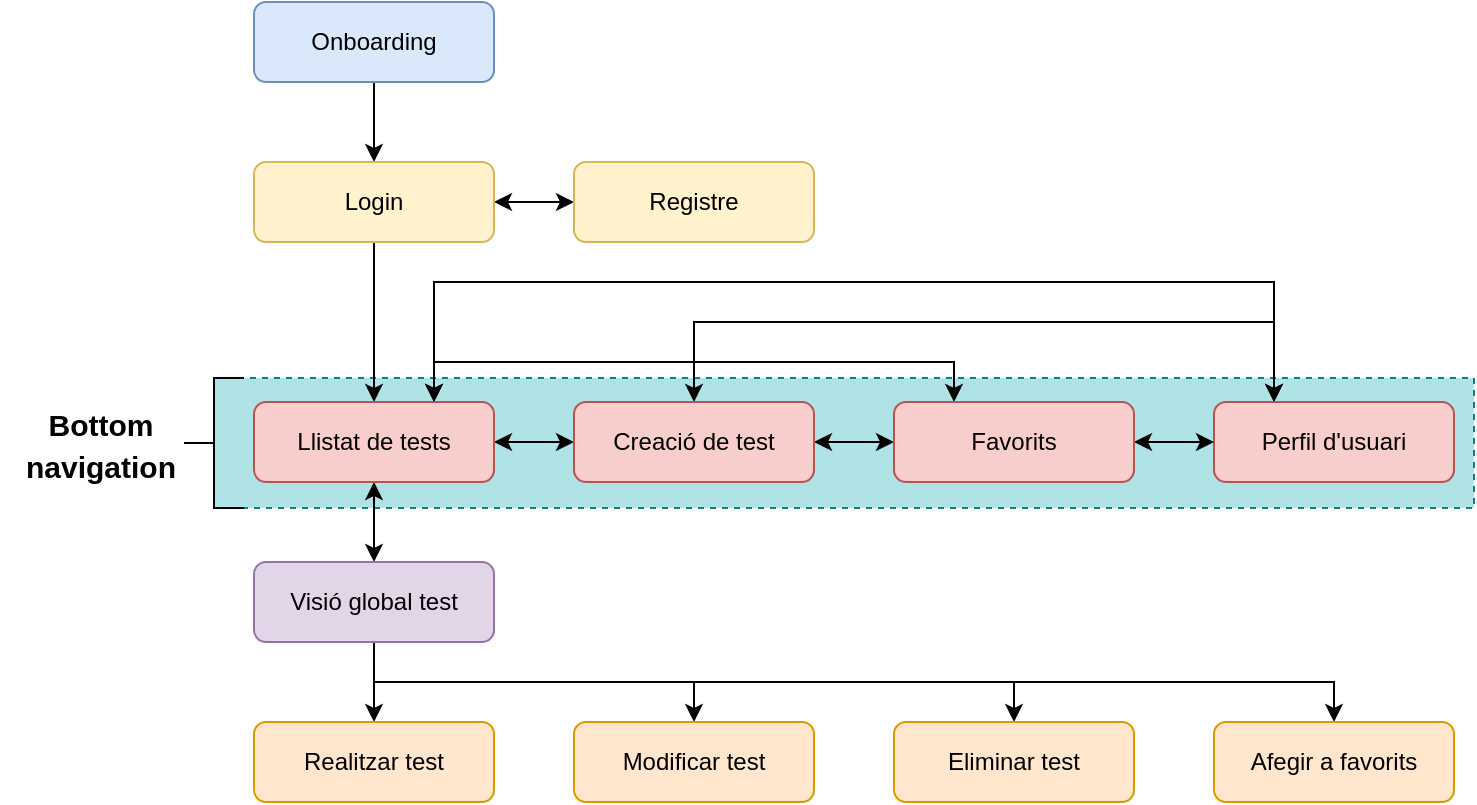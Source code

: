 <mxfile version="24.2.2" type="device">
  <diagram id="C5RBs43oDa-KdzZeNtuy" name="Page-1">
    <mxGraphModel dx="979" dy="576" grid="1" gridSize="10" guides="1" tooltips="1" connect="1" arrows="1" fold="1" page="1" pageScale="1" pageWidth="827" pageHeight="1169" math="0" shadow="0">
      <root>
        <mxCell id="WIyWlLk6GJQsqaUBKTNV-0" />
        <mxCell id="WIyWlLk6GJQsqaUBKTNV-1" parent="WIyWlLk6GJQsqaUBKTNV-0" />
        <mxCell id="H2fp96TTGo0PxpjA9Hzu-35" value="" style="rounded=0;whiteSpace=wrap;html=1;absoluteArcSize=1;arcSize=14;strokeWidth=1;fillColor=#b0e3e6;dashed=1;strokeColor=#0e8088;" vertex="1" parent="WIyWlLk6GJQsqaUBKTNV-1">
          <mxGeometry x="140" y="268" width="630" height="65" as="geometry" />
        </mxCell>
        <mxCell id="H2fp96TTGo0PxpjA9Hzu-3" style="edgeStyle=orthogonalEdgeStyle;rounded=0;orthogonalLoop=1;jettySize=auto;html=1;exitX=0.5;exitY=1;exitDx=0;exitDy=0;entryX=0.5;entryY=0;entryDx=0;entryDy=0;" edge="1" parent="WIyWlLk6GJQsqaUBKTNV-1" source="WIyWlLk6GJQsqaUBKTNV-3" target="H2fp96TTGo0PxpjA9Hzu-0">
          <mxGeometry relative="1" as="geometry" />
        </mxCell>
        <mxCell id="WIyWlLk6GJQsqaUBKTNV-3" value="Onboarding" style="rounded=1;whiteSpace=wrap;html=1;fontSize=12;glass=0;strokeWidth=1;shadow=0;fillColor=#dae8fc;strokeColor=#6c8ebf;" parent="WIyWlLk6GJQsqaUBKTNV-1" vertex="1">
          <mxGeometry x="160" y="80" width="120" height="40" as="geometry" />
        </mxCell>
        <mxCell id="H2fp96TTGo0PxpjA9Hzu-4" style="edgeStyle=orthogonalEdgeStyle;rounded=0;orthogonalLoop=1;jettySize=auto;html=1;exitX=1;exitY=0.5;exitDx=0;exitDy=0;entryX=0;entryY=0.5;entryDx=0;entryDy=0;startArrow=classic;startFill=1;" edge="1" parent="WIyWlLk6GJQsqaUBKTNV-1" source="H2fp96TTGo0PxpjA9Hzu-0" target="H2fp96TTGo0PxpjA9Hzu-1">
          <mxGeometry relative="1" as="geometry" />
        </mxCell>
        <mxCell id="H2fp96TTGo0PxpjA9Hzu-5" style="edgeStyle=orthogonalEdgeStyle;rounded=0;orthogonalLoop=1;jettySize=auto;html=1;exitX=0.5;exitY=1;exitDx=0;exitDy=0;entryX=0.5;entryY=0;entryDx=0;entryDy=0;" edge="1" parent="WIyWlLk6GJQsqaUBKTNV-1" source="H2fp96TTGo0PxpjA9Hzu-0" target="H2fp96TTGo0PxpjA9Hzu-2">
          <mxGeometry relative="1" as="geometry" />
        </mxCell>
        <mxCell id="H2fp96TTGo0PxpjA9Hzu-0" value="Login" style="rounded=1;whiteSpace=wrap;html=1;fontSize=12;glass=0;strokeWidth=1;shadow=0;fillColor=#fff2cc;strokeColor=#d6b656;" vertex="1" parent="WIyWlLk6GJQsqaUBKTNV-1">
          <mxGeometry x="160" y="160" width="120" height="40" as="geometry" />
        </mxCell>
        <mxCell id="H2fp96TTGo0PxpjA9Hzu-1" value="Registre" style="rounded=1;whiteSpace=wrap;html=1;fontSize=12;glass=0;strokeWidth=1;shadow=0;fillColor=#fff2cc;strokeColor=#d6b656;" vertex="1" parent="WIyWlLk6GJQsqaUBKTNV-1">
          <mxGeometry x="320" y="160" width="120" height="40" as="geometry" />
        </mxCell>
        <mxCell id="H2fp96TTGo0PxpjA9Hzu-10" style="edgeStyle=orthogonalEdgeStyle;rounded=0;orthogonalLoop=1;jettySize=auto;html=1;exitX=1;exitY=0.5;exitDx=0;exitDy=0;entryX=0;entryY=0.5;entryDx=0;entryDy=0;startArrow=classic;startFill=1;" edge="1" parent="WIyWlLk6GJQsqaUBKTNV-1" source="H2fp96TTGo0PxpjA9Hzu-2" target="H2fp96TTGo0PxpjA9Hzu-6">
          <mxGeometry relative="1" as="geometry" />
        </mxCell>
        <mxCell id="H2fp96TTGo0PxpjA9Hzu-12" style="edgeStyle=orthogonalEdgeStyle;rounded=0;orthogonalLoop=1;jettySize=auto;html=1;exitX=0.75;exitY=0;exitDx=0;exitDy=0;entryX=0.25;entryY=0;entryDx=0;entryDy=0;startArrow=classic;startFill=1;" edge="1" parent="WIyWlLk6GJQsqaUBKTNV-1" source="H2fp96TTGo0PxpjA9Hzu-2" target="H2fp96TTGo0PxpjA9Hzu-8">
          <mxGeometry relative="1" as="geometry">
            <mxPoint x="250" y="309.98" as="sourcePoint" />
            <mxPoint x="510" y="309.98" as="targetPoint" />
            <Array as="points">
              <mxPoint x="250" y="260" />
              <mxPoint x="510" y="260" />
            </Array>
          </mxGeometry>
        </mxCell>
        <mxCell id="H2fp96TTGo0PxpjA9Hzu-22" style="edgeStyle=orthogonalEdgeStyle;rounded=0;orthogonalLoop=1;jettySize=auto;html=1;exitX=0.5;exitY=1;exitDx=0;exitDy=0;entryX=0.5;entryY=0;entryDx=0;entryDy=0;startArrow=classic;startFill=1;" edge="1" parent="WIyWlLk6GJQsqaUBKTNV-1" source="H2fp96TTGo0PxpjA9Hzu-2" target="H2fp96TTGo0PxpjA9Hzu-15">
          <mxGeometry relative="1" as="geometry" />
        </mxCell>
        <mxCell id="H2fp96TTGo0PxpjA9Hzu-2" value="Llistat de tests" style="rounded=1;whiteSpace=wrap;html=1;fontSize=12;glass=0;strokeWidth=1;shadow=0;fillColor=#f8cecc;strokeColor=#b85450;" vertex="1" parent="WIyWlLk6GJQsqaUBKTNV-1">
          <mxGeometry x="160" y="280" width="120" height="40" as="geometry" />
        </mxCell>
        <mxCell id="H2fp96TTGo0PxpjA9Hzu-11" style="edgeStyle=orthogonalEdgeStyle;rounded=0;orthogonalLoop=1;jettySize=auto;html=1;exitX=1;exitY=0.5;exitDx=0;exitDy=0;entryX=0;entryY=0.5;entryDx=0;entryDy=0;startArrow=classic;startFill=1;" edge="1" parent="WIyWlLk6GJQsqaUBKTNV-1" source="H2fp96TTGo0PxpjA9Hzu-6" target="H2fp96TTGo0PxpjA9Hzu-8">
          <mxGeometry relative="1" as="geometry" />
        </mxCell>
        <mxCell id="H2fp96TTGo0PxpjA9Hzu-21" style="edgeStyle=orthogonalEdgeStyle;rounded=0;orthogonalLoop=1;jettySize=auto;html=1;exitX=0.5;exitY=0;exitDx=0;exitDy=0;entryX=0.25;entryY=0;entryDx=0;entryDy=0;startArrow=classic;startFill=1;" edge="1" parent="WIyWlLk6GJQsqaUBKTNV-1" source="H2fp96TTGo0PxpjA9Hzu-6" target="H2fp96TTGo0PxpjA9Hzu-7">
          <mxGeometry relative="1" as="geometry">
            <Array as="points">
              <mxPoint x="380" y="240" />
              <mxPoint x="670" y="240" />
            </Array>
          </mxGeometry>
        </mxCell>
        <mxCell id="H2fp96TTGo0PxpjA9Hzu-6" value="Creació de test" style="rounded=1;whiteSpace=wrap;html=1;fontSize=12;glass=0;strokeWidth=1;shadow=0;fillColor=#f8cecc;strokeColor=#b85450;" vertex="1" parent="WIyWlLk6GJQsqaUBKTNV-1">
          <mxGeometry x="320" y="280" width="120" height="40" as="geometry" />
        </mxCell>
        <mxCell id="H2fp96TTGo0PxpjA9Hzu-20" style="edgeStyle=orthogonalEdgeStyle;rounded=0;orthogonalLoop=1;jettySize=auto;html=1;exitX=0.25;exitY=0;exitDx=0;exitDy=0;entryX=0.75;entryY=0;entryDx=0;entryDy=0;startArrow=classic;startFill=1;" edge="1" parent="WIyWlLk6GJQsqaUBKTNV-1" source="H2fp96TTGo0PxpjA9Hzu-7" target="H2fp96TTGo0PxpjA9Hzu-2">
          <mxGeometry relative="1" as="geometry">
            <Array as="points">
              <mxPoint x="670" y="220" />
              <mxPoint x="250" y="220" />
            </Array>
          </mxGeometry>
        </mxCell>
        <mxCell id="H2fp96TTGo0PxpjA9Hzu-7" value="Perfil d&#39;usuari" style="rounded=1;whiteSpace=wrap;html=1;fontSize=12;glass=0;strokeWidth=1;shadow=0;fillColor=#f8cecc;strokeColor=#b85450;" vertex="1" parent="WIyWlLk6GJQsqaUBKTNV-1">
          <mxGeometry x="640" y="280" width="120" height="40" as="geometry" />
        </mxCell>
        <mxCell id="H2fp96TTGo0PxpjA9Hzu-19" style="edgeStyle=orthogonalEdgeStyle;rounded=0;orthogonalLoop=1;jettySize=auto;html=1;exitX=1;exitY=0.5;exitDx=0;exitDy=0;entryX=0;entryY=0.5;entryDx=0;entryDy=0;startArrow=classic;startFill=1;" edge="1" parent="WIyWlLk6GJQsqaUBKTNV-1" source="H2fp96TTGo0PxpjA9Hzu-8" target="H2fp96TTGo0PxpjA9Hzu-7">
          <mxGeometry relative="1" as="geometry" />
        </mxCell>
        <mxCell id="H2fp96TTGo0PxpjA9Hzu-8" value="Favorits" style="rounded=1;whiteSpace=wrap;html=1;fontSize=12;glass=0;strokeWidth=1;shadow=0;fillColor=#f8cecc;strokeColor=#b85450;" vertex="1" parent="WIyWlLk6GJQsqaUBKTNV-1">
          <mxGeometry x="480" y="280" width="120" height="40" as="geometry" />
        </mxCell>
        <mxCell id="H2fp96TTGo0PxpjA9Hzu-30" style="edgeStyle=orthogonalEdgeStyle;rounded=0;orthogonalLoop=1;jettySize=auto;html=1;exitX=0.5;exitY=1;exitDx=0;exitDy=0;entryX=0.5;entryY=0;entryDx=0;entryDy=0;" edge="1" parent="WIyWlLk6GJQsqaUBKTNV-1" source="H2fp96TTGo0PxpjA9Hzu-15" target="H2fp96TTGo0PxpjA9Hzu-16">
          <mxGeometry relative="1" as="geometry" />
        </mxCell>
        <mxCell id="H2fp96TTGo0PxpjA9Hzu-31" style="edgeStyle=orthogonalEdgeStyle;rounded=0;orthogonalLoop=1;jettySize=auto;html=1;exitX=0.5;exitY=1;exitDx=0;exitDy=0;entryX=0.5;entryY=0;entryDx=0;entryDy=0;" edge="1" parent="WIyWlLk6GJQsqaUBKTNV-1" source="H2fp96TTGo0PxpjA9Hzu-15" target="H2fp96TTGo0PxpjA9Hzu-29">
          <mxGeometry relative="1" as="geometry" />
        </mxCell>
        <mxCell id="H2fp96TTGo0PxpjA9Hzu-32" style="edgeStyle=orthogonalEdgeStyle;rounded=0;orthogonalLoop=1;jettySize=auto;html=1;exitX=0.5;exitY=1;exitDx=0;exitDy=0;entryX=0.5;entryY=0;entryDx=0;entryDy=0;" edge="1" parent="WIyWlLk6GJQsqaUBKTNV-1" source="H2fp96TTGo0PxpjA9Hzu-15" target="H2fp96TTGo0PxpjA9Hzu-28">
          <mxGeometry relative="1" as="geometry" />
        </mxCell>
        <mxCell id="H2fp96TTGo0PxpjA9Hzu-33" style="edgeStyle=orthogonalEdgeStyle;rounded=0;orthogonalLoop=1;jettySize=auto;html=1;exitX=0.5;exitY=1;exitDx=0;exitDy=0;entryX=0.5;entryY=0;entryDx=0;entryDy=0;" edge="1" parent="WIyWlLk6GJQsqaUBKTNV-1" source="H2fp96TTGo0PxpjA9Hzu-15" target="H2fp96TTGo0PxpjA9Hzu-17">
          <mxGeometry relative="1" as="geometry" />
        </mxCell>
        <mxCell id="H2fp96TTGo0PxpjA9Hzu-15" value="Visió global test" style="rounded=1;whiteSpace=wrap;html=1;fontSize=12;glass=0;strokeWidth=1;shadow=0;fillColor=#e1d5e7;strokeColor=#9673a6;" vertex="1" parent="WIyWlLk6GJQsqaUBKTNV-1">
          <mxGeometry x="160" y="360" width="120" height="40" as="geometry" />
        </mxCell>
        <mxCell id="H2fp96TTGo0PxpjA9Hzu-16" value="Realitzar test" style="rounded=1;whiteSpace=wrap;html=1;fontSize=12;glass=0;strokeWidth=1;shadow=0;fillColor=#ffe6cc;strokeColor=#d79b00;" vertex="1" parent="WIyWlLk6GJQsqaUBKTNV-1">
          <mxGeometry x="160" y="440" width="120" height="40" as="geometry" />
        </mxCell>
        <mxCell id="H2fp96TTGo0PxpjA9Hzu-17" value="Afegir a favorits" style="rounded=1;whiteSpace=wrap;html=1;fontSize=12;glass=0;strokeWidth=1;shadow=0;fillColor=#ffe6cc;strokeColor=#d79b00;" vertex="1" parent="WIyWlLk6GJQsqaUBKTNV-1">
          <mxGeometry x="640" y="440" width="120" height="40" as="geometry" />
        </mxCell>
        <mxCell id="H2fp96TTGo0PxpjA9Hzu-28" value="Eliminar test" style="rounded=1;whiteSpace=wrap;html=1;fontSize=12;glass=0;strokeWidth=1;shadow=0;fillColor=#ffe6cc;strokeColor=#d79b00;" vertex="1" parent="WIyWlLk6GJQsqaUBKTNV-1">
          <mxGeometry x="480" y="440" width="120" height="40" as="geometry" />
        </mxCell>
        <mxCell id="H2fp96TTGo0PxpjA9Hzu-29" value="Modificar test" style="rounded=1;whiteSpace=wrap;html=1;fontSize=12;glass=0;strokeWidth=1;shadow=0;fillColor=#ffe6cc;strokeColor=#d79b00;" vertex="1" parent="WIyWlLk6GJQsqaUBKTNV-1">
          <mxGeometry x="320" y="440" width="120" height="40" as="geometry" />
        </mxCell>
        <mxCell id="H2fp96TTGo0PxpjA9Hzu-34" value="" style="strokeWidth=1;html=1;shape=mxgraph.flowchart.annotation_2;align=left;labelPosition=right;pointerEvents=1;" vertex="1" parent="WIyWlLk6GJQsqaUBKTNV-1">
          <mxGeometry x="125" y="268" width="30" height="65" as="geometry" />
        </mxCell>
        <mxCell id="H2fp96TTGo0PxpjA9Hzu-36" value="&lt;font style=&quot;font-size: 15px;&quot;&gt;Bottom&lt;/font&gt;&lt;div style=&quot;font-size: 15px;&quot;&gt;&lt;font style=&quot;font-size: 15px;&quot;&gt;navigation&lt;/font&gt;&lt;/div&gt;" style="text;strokeColor=none;fillColor=none;html=1;fontSize=24;fontStyle=1;verticalAlign=middle;align=center;" vertex="1" parent="WIyWlLk6GJQsqaUBKTNV-1">
          <mxGeometry x="33" y="278" width="100" height="40" as="geometry" />
        </mxCell>
      </root>
    </mxGraphModel>
  </diagram>
</mxfile>
